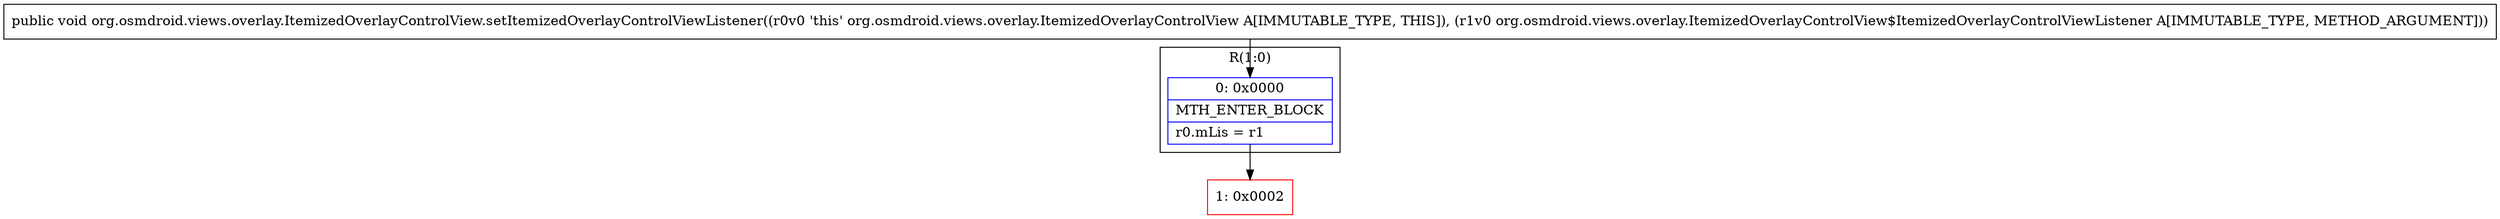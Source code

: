 digraph "CFG fororg.osmdroid.views.overlay.ItemizedOverlayControlView.setItemizedOverlayControlViewListener(Lorg\/osmdroid\/views\/overlay\/ItemizedOverlayControlView$ItemizedOverlayControlViewListener;)V" {
subgraph cluster_Region_1782175046 {
label = "R(1:0)";
node [shape=record,color=blue];
Node_0 [shape=record,label="{0\:\ 0x0000|MTH_ENTER_BLOCK\l|r0.mLis = r1\l}"];
}
Node_1 [shape=record,color=red,label="{1\:\ 0x0002}"];
MethodNode[shape=record,label="{public void org.osmdroid.views.overlay.ItemizedOverlayControlView.setItemizedOverlayControlViewListener((r0v0 'this' org.osmdroid.views.overlay.ItemizedOverlayControlView A[IMMUTABLE_TYPE, THIS]), (r1v0 org.osmdroid.views.overlay.ItemizedOverlayControlView$ItemizedOverlayControlViewListener A[IMMUTABLE_TYPE, METHOD_ARGUMENT])) }"];
MethodNode -> Node_0;
Node_0 -> Node_1;
}

